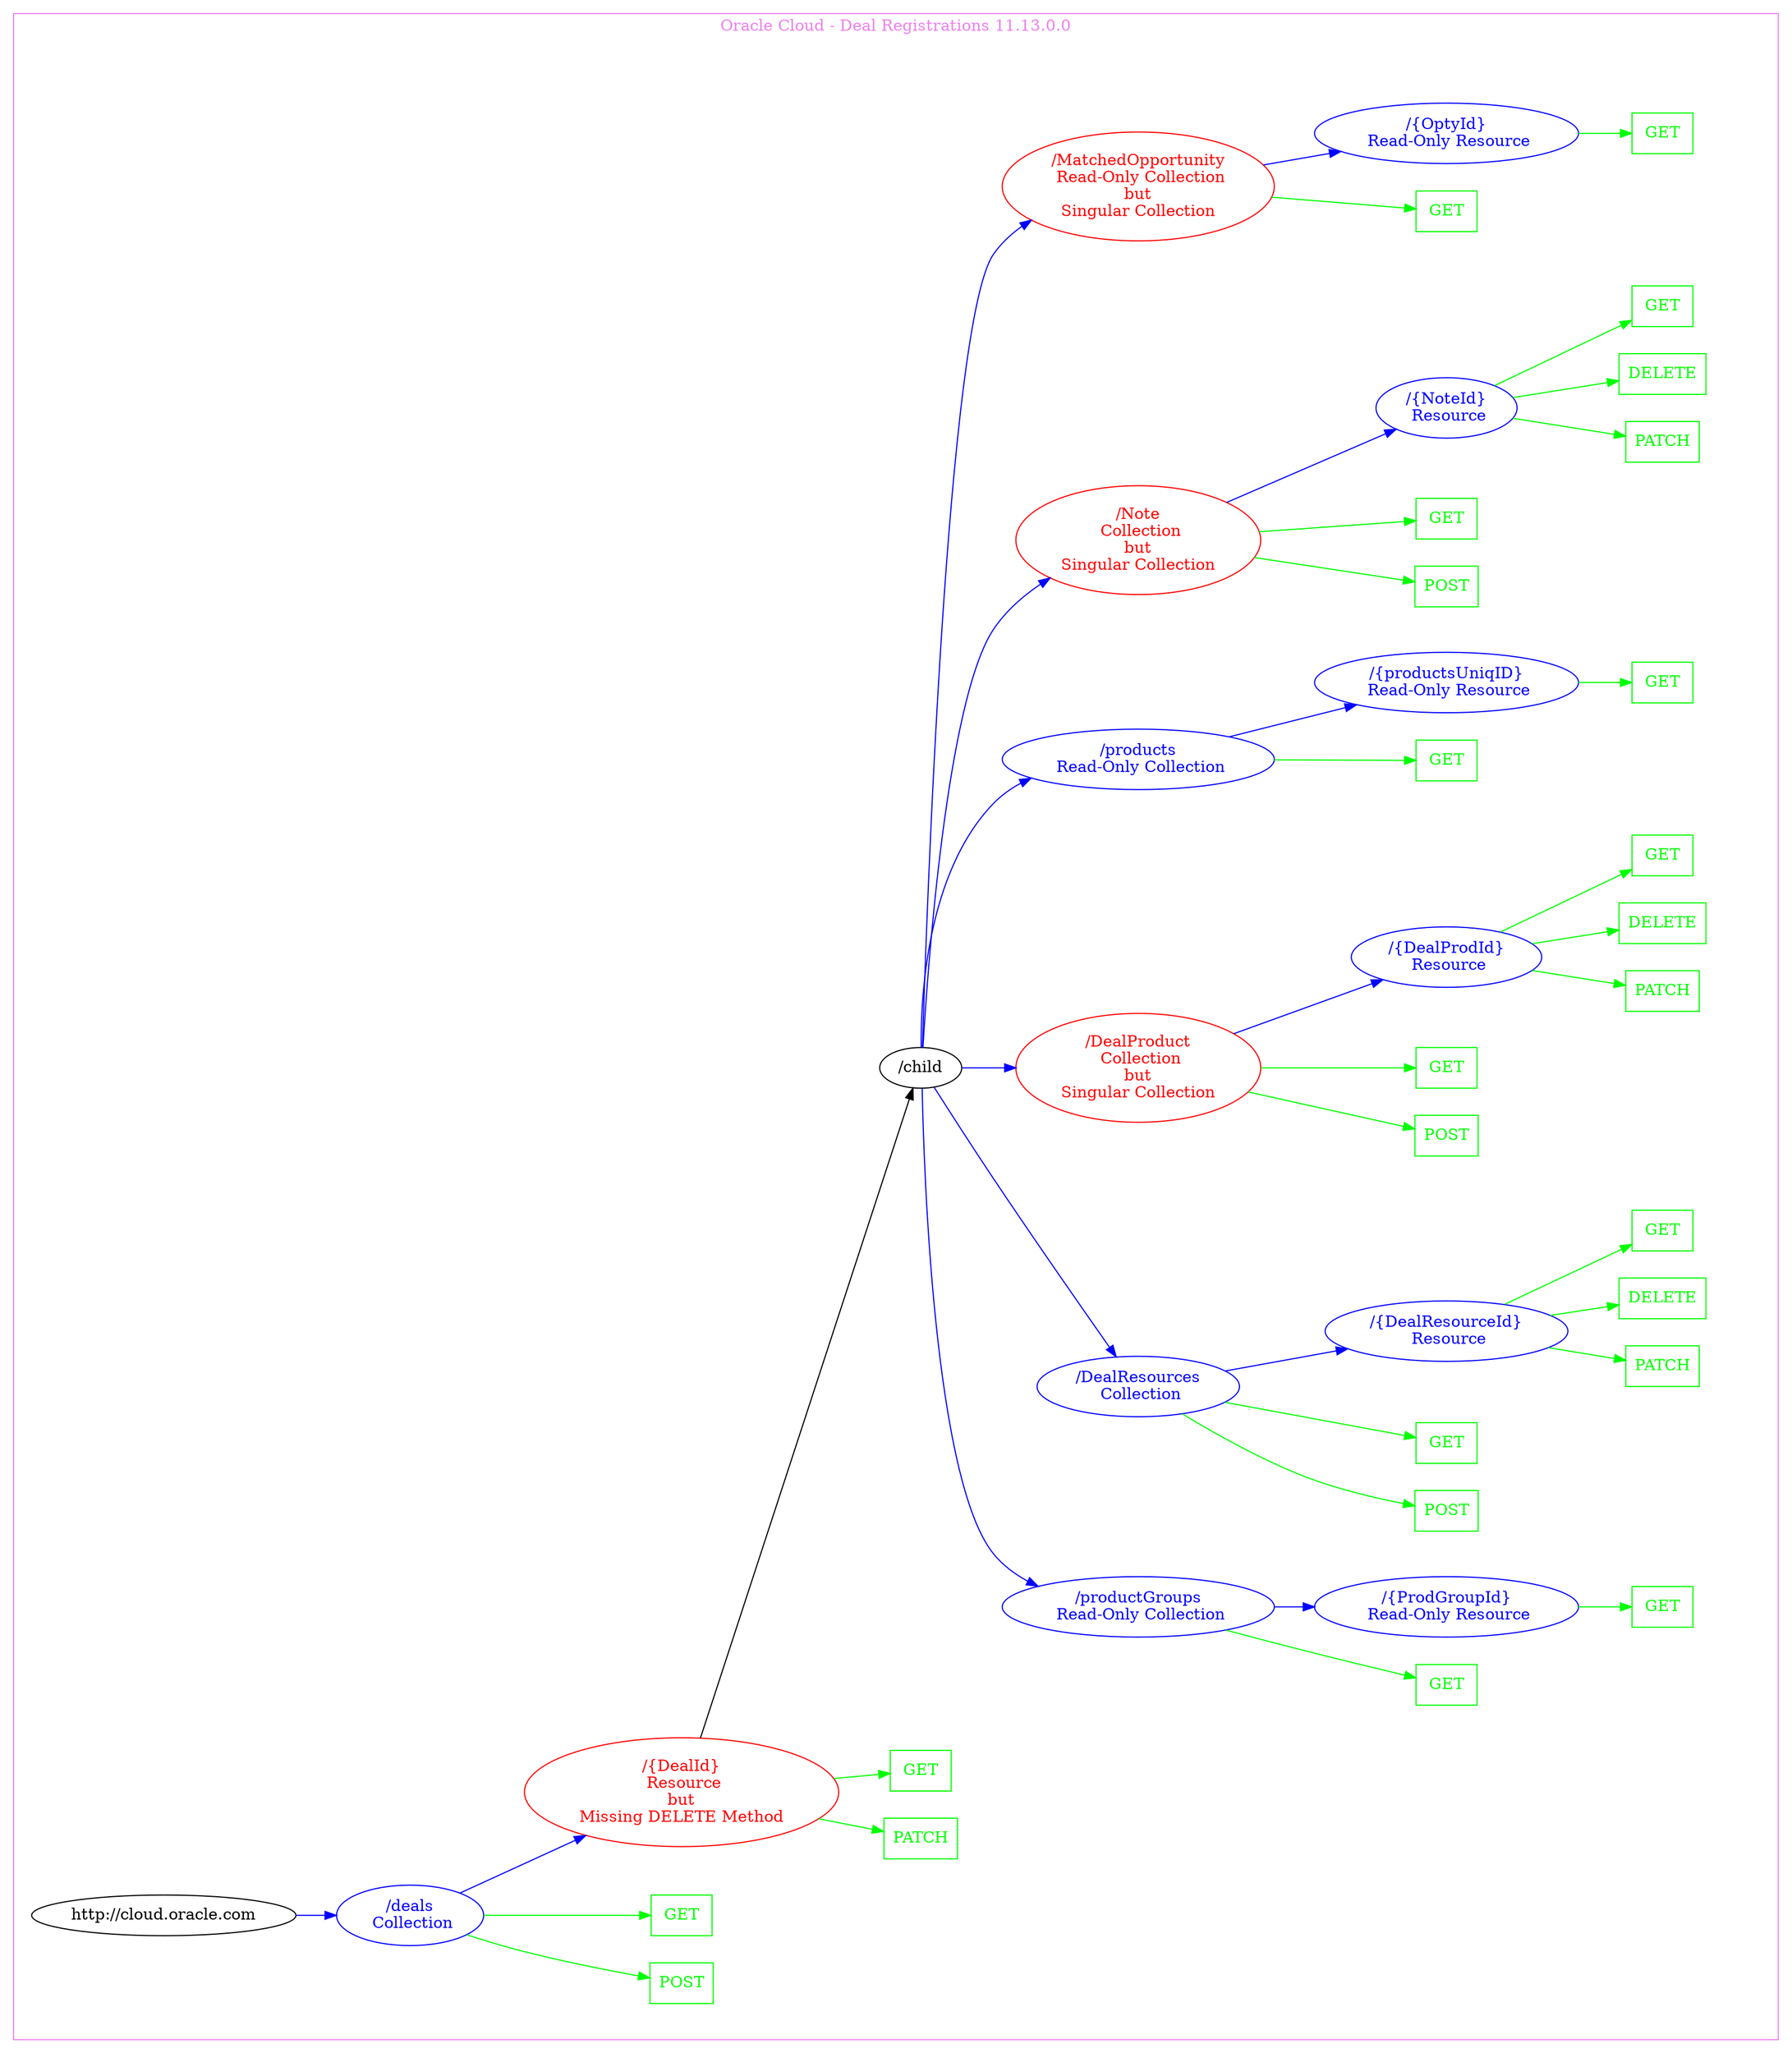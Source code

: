 digraph Cloud_Computing_REST_API {
rankdir="LR";
subgraph cluster_0 {
label="Oracle Cloud - Deal Registrations 11.13.0.0"
color=violet
fontcolor=violet
subgraph cluster_1 {
label=""
color=white
fontcolor=white
node1 [label="http://cloud.oracle.com", shape="ellipse", color="black", fontcolor="black"]
node1 -> node2 [color="blue", fontcolor="blue"]
subgraph cluster_2 {
label=""
color=white
fontcolor=white
node2 [label="/deals\n Collection", shape="ellipse", color="blue", fontcolor="blue"]
node2 -> node3 [color="green", fontcolor="green"]
subgraph cluster_3 {
label=""
color=white
fontcolor=white
node3 [label="POST", shape="box", color="green", fontcolor="green"]
}
node2 -> node4 [color="green", fontcolor="green"]
subgraph cluster_4 {
label=""
color=white
fontcolor=white
node4 [label="GET", shape="box", color="green", fontcolor="green"]
}
node2 -> node5 [color="blue", fontcolor="blue"]
subgraph cluster_5 {
label=""
color=white
fontcolor=white
node5 [label="/{DealId}\n Resource\nbut\nMissing DELETE Method", shape="ellipse", color="red", fontcolor="red"]
node5 -> node6 [color="green", fontcolor="green"]
subgraph cluster_6 {
label=""
color=white
fontcolor=white
node6 [label="PATCH", shape="box", color="green", fontcolor="green"]
}
node5 -> node7 [color="green", fontcolor="green"]
subgraph cluster_7 {
label=""
color=white
fontcolor=white
node7 [label="GET", shape="box", color="green", fontcolor="green"]
}
node5 -> node8 [color="black", fontcolor="black"]
subgraph cluster_8 {
label=""
color=white
fontcolor=white
node8 [label="/child", shape="ellipse", color="black", fontcolor="black"]
node8 -> node9 [color="blue", fontcolor="blue"]
subgraph cluster_9 {
label=""
color=white
fontcolor=white
node9 [label="/productGroups\n Read-Only Collection", shape="ellipse", color="blue", fontcolor="blue"]
node9 -> node10 [color="green", fontcolor="green"]
subgraph cluster_10 {
label=""
color=white
fontcolor=white
node10 [label="GET", shape="box", color="green", fontcolor="green"]
}
node9 -> node11 [color="blue", fontcolor="blue"]
subgraph cluster_11 {
label=""
color=white
fontcolor=white
node11 [label="/{ProdGroupId}\n Read-Only Resource", shape="ellipse", color="blue", fontcolor="blue"]
node11 -> node12 [color="green", fontcolor="green"]
subgraph cluster_12 {
label=""
color=white
fontcolor=white
node12 [label="GET", shape="box", color="green", fontcolor="green"]
}
}
}
node8 -> node13 [color="blue", fontcolor="blue"]
subgraph cluster_13 {
label=""
color=white
fontcolor=white
node13 [label="/DealResources\n Collection", shape="ellipse", color="blue", fontcolor="blue"]
node13 -> node14 [color="green", fontcolor="green"]
subgraph cluster_14 {
label=""
color=white
fontcolor=white
node14 [label="POST", shape="box", color="green", fontcolor="green"]
}
node13 -> node15 [color="green", fontcolor="green"]
subgraph cluster_15 {
label=""
color=white
fontcolor=white
node15 [label="GET", shape="box", color="green", fontcolor="green"]
}
node13 -> node16 [color="blue", fontcolor="blue"]
subgraph cluster_16 {
label=""
color=white
fontcolor=white
node16 [label="/{DealResourceId}\n Resource", shape="ellipse", color="blue", fontcolor="blue"]
node16 -> node17 [color="green", fontcolor="green"]
subgraph cluster_17 {
label=""
color=white
fontcolor=white
node17 [label="PATCH", shape="box", color="green", fontcolor="green"]
}
node16 -> node18 [color="green", fontcolor="green"]
subgraph cluster_18 {
label=""
color=white
fontcolor=white
node18 [label="DELETE", shape="box", color="green", fontcolor="green"]
}
node16 -> node19 [color="green", fontcolor="green"]
subgraph cluster_19 {
label=""
color=white
fontcolor=white
node19 [label="GET", shape="box", color="green", fontcolor="green"]
}
}
}
node8 -> node20 [color="blue", fontcolor="blue"]
subgraph cluster_20 {
label=""
color=white
fontcolor=white
node20 [label="/DealProduct\n Collection\nbut\nSingular Collection", shape="ellipse", color="red", fontcolor="red"]
node20 -> node21 [color="green", fontcolor="green"]
subgraph cluster_21 {
label=""
color=white
fontcolor=white
node21 [label="POST", shape="box", color="green", fontcolor="green"]
}
node20 -> node22 [color="green", fontcolor="green"]
subgraph cluster_22 {
label=""
color=white
fontcolor=white
node22 [label="GET", shape="box", color="green", fontcolor="green"]
}
node20 -> node23 [color="blue", fontcolor="blue"]
subgraph cluster_23 {
label=""
color=white
fontcolor=white
node23 [label="/{DealProdId}\n Resource", shape="ellipse", color="blue", fontcolor="blue"]
node23 -> node24 [color="green", fontcolor="green"]
subgraph cluster_24 {
label=""
color=white
fontcolor=white
node24 [label="PATCH", shape="box", color="green", fontcolor="green"]
}
node23 -> node25 [color="green", fontcolor="green"]
subgraph cluster_25 {
label=""
color=white
fontcolor=white
node25 [label="DELETE", shape="box", color="green", fontcolor="green"]
}
node23 -> node26 [color="green", fontcolor="green"]
subgraph cluster_26 {
label=""
color=white
fontcolor=white
node26 [label="GET", shape="box", color="green", fontcolor="green"]
}
}
}
node8 -> node27 [color="blue", fontcolor="blue"]
subgraph cluster_27 {
label=""
color=white
fontcolor=white
node27 [label="/products\n Read-Only Collection", shape="ellipse", color="blue", fontcolor="blue"]
node27 -> node28 [color="green", fontcolor="green"]
subgraph cluster_28 {
label=""
color=white
fontcolor=white
node28 [label="GET", shape="box", color="green", fontcolor="green"]
}
node27 -> node29 [color="blue", fontcolor="blue"]
subgraph cluster_29 {
label=""
color=white
fontcolor=white
node29 [label="/{productsUniqID}\n Read-Only Resource", shape="ellipse", color="blue", fontcolor="blue"]
node29 -> node30 [color="green", fontcolor="green"]
subgraph cluster_30 {
label=""
color=white
fontcolor=white
node30 [label="GET", shape="box", color="green", fontcolor="green"]
}
}
}
node8 -> node31 [color="blue", fontcolor="blue"]
subgraph cluster_31 {
label=""
color=white
fontcolor=white
node31 [label="/Note\n Collection\nbut\nSingular Collection", shape="ellipse", color="red", fontcolor="red"]
node31 -> node32 [color="green", fontcolor="green"]
subgraph cluster_32 {
label=""
color=white
fontcolor=white
node32 [label="POST", shape="box", color="green", fontcolor="green"]
}
node31 -> node33 [color="green", fontcolor="green"]
subgraph cluster_33 {
label=""
color=white
fontcolor=white
node33 [label="GET", shape="box", color="green", fontcolor="green"]
}
node31 -> node34 [color="blue", fontcolor="blue"]
subgraph cluster_34 {
label=""
color=white
fontcolor=white
node34 [label="/{NoteId}\n Resource", shape="ellipse", color="blue", fontcolor="blue"]
node34 -> node35 [color="green", fontcolor="green"]
subgraph cluster_35 {
label=""
color=white
fontcolor=white
node35 [label="PATCH", shape="box", color="green", fontcolor="green"]
}
node34 -> node36 [color="green", fontcolor="green"]
subgraph cluster_36 {
label=""
color=white
fontcolor=white
node36 [label="DELETE", shape="box", color="green", fontcolor="green"]
}
node34 -> node37 [color="green", fontcolor="green"]
subgraph cluster_37 {
label=""
color=white
fontcolor=white
node37 [label="GET", shape="box", color="green", fontcolor="green"]
}
}
}
node8 -> node38 [color="blue", fontcolor="blue"]
subgraph cluster_38 {
label=""
color=white
fontcolor=white
node38 [label="/MatchedOpportunity\n Read-Only Collection\nbut\nSingular Collection", shape="ellipse", color="red", fontcolor="red"]
node38 -> node39 [color="green", fontcolor="green"]
subgraph cluster_39 {
label=""
color=white
fontcolor=white
node39 [label="GET", shape="box", color="green", fontcolor="green"]
}
node38 -> node40 [color="blue", fontcolor="blue"]
subgraph cluster_40 {
label=""
color=white
fontcolor=white
node40 [label="/{OptyId}\n Read-Only Resource", shape="ellipse", color="blue", fontcolor="blue"]
node40 -> node41 [color="green", fontcolor="green"]
subgraph cluster_41 {
label=""
color=white
fontcolor=white
node41 [label="GET", shape="box", color="green", fontcolor="green"]
}
}
}
}
}
}
}
}
}
